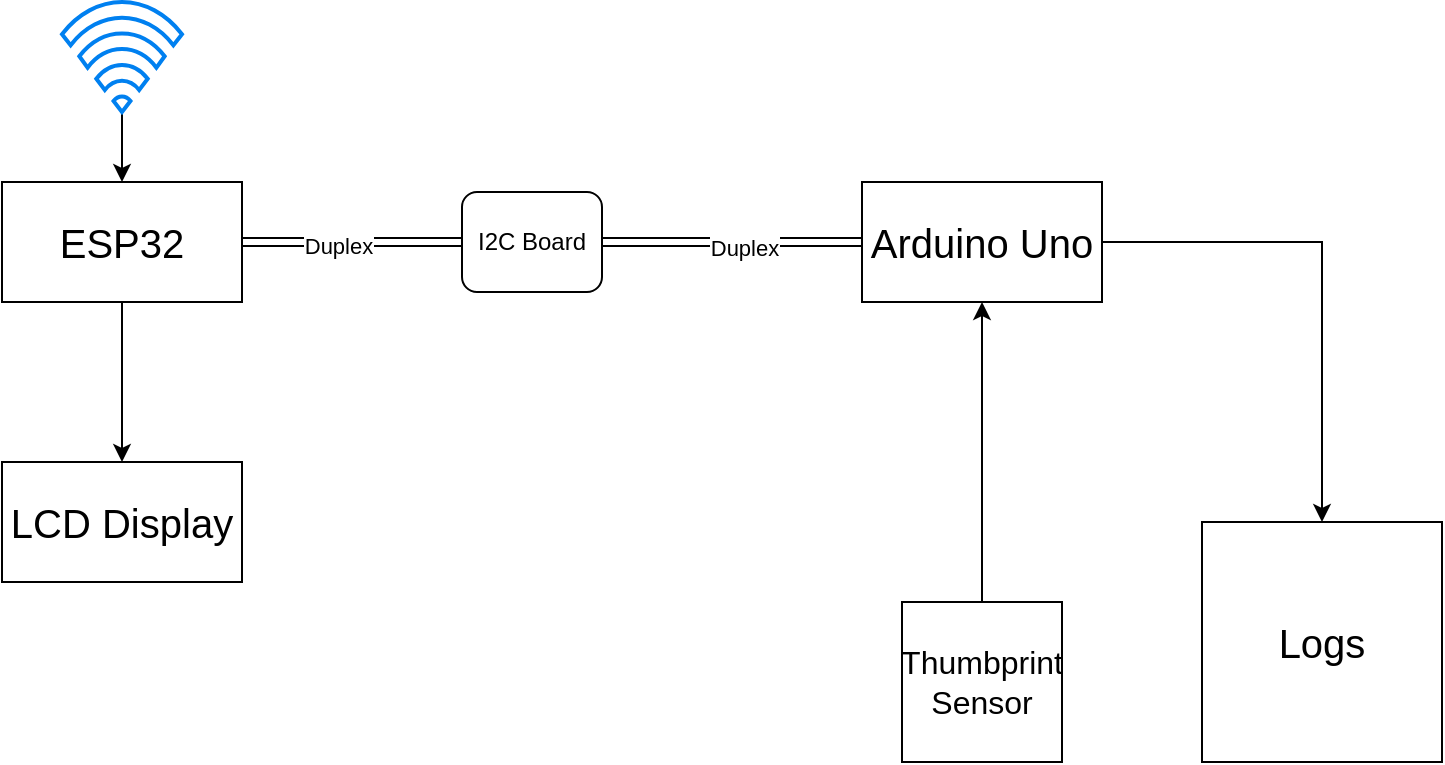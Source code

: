 <mxfile version="22.0.2" type="device">
  <diagram name="Page-1" id="OG3AB_cYNM9TVR3OHTjU">
    <mxGraphModel dx="1036" dy="702" grid="1" gridSize="10" guides="1" tooltips="1" connect="1" arrows="1" fold="1" page="1" pageScale="1" pageWidth="850" pageHeight="1100" math="0" shadow="0">
      <root>
        <mxCell id="0" />
        <mxCell id="1" parent="0" />
        <mxCell id="dhaCIdy_boi3vyWNEVU_-7" value="" style="edgeStyle=orthogonalEdgeStyle;rounded=0;orthogonalLoop=1;jettySize=auto;html=1;endArrow=none;endFill=0;shape=link;" edge="1" parent="1" source="dhaCIdy_boi3vyWNEVU_-1" target="dhaCIdy_boi3vyWNEVU_-2">
          <mxGeometry relative="1" as="geometry" />
        </mxCell>
        <mxCell id="dhaCIdy_boi3vyWNEVU_-17" value="Duplex" style="edgeLabel;html=1;align=center;verticalAlign=middle;resizable=0;points=[];" vertex="1" connectable="0" parent="dhaCIdy_boi3vyWNEVU_-7">
          <mxGeometry x="-0.127" y="-2" relative="1" as="geometry">
            <mxPoint as="offset" />
          </mxGeometry>
        </mxCell>
        <mxCell id="dhaCIdy_boi3vyWNEVU_-19" value="" style="edgeStyle=orthogonalEdgeStyle;rounded=0;orthogonalLoop=1;jettySize=auto;html=1;" edge="1" parent="1" source="dhaCIdy_boi3vyWNEVU_-1" target="dhaCIdy_boi3vyWNEVU_-18">
          <mxGeometry relative="1" as="geometry" />
        </mxCell>
        <mxCell id="dhaCIdy_boi3vyWNEVU_-1" value="ESP32" style="rounded=0;whiteSpace=wrap;html=1;fontSize=20;" vertex="1" parent="1">
          <mxGeometry x="80" y="140" width="120" height="60" as="geometry" />
        </mxCell>
        <mxCell id="dhaCIdy_boi3vyWNEVU_-8" style="edgeStyle=orthogonalEdgeStyle;rounded=0;orthogonalLoop=1;jettySize=auto;html=1;exitX=1;exitY=0.5;exitDx=0;exitDy=0;entryX=0;entryY=0.5;entryDx=0;entryDy=0;endArrow=none;endFill=0;shape=link;" edge="1" parent="1" source="dhaCIdy_boi3vyWNEVU_-2" target="dhaCIdy_boi3vyWNEVU_-3">
          <mxGeometry relative="1" as="geometry" />
        </mxCell>
        <mxCell id="dhaCIdy_boi3vyWNEVU_-16" value="Duplex" style="edgeLabel;html=1;align=center;verticalAlign=middle;resizable=0;points=[];" vertex="1" connectable="0" parent="dhaCIdy_boi3vyWNEVU_-8">
          <mxGeometry x="0.092" y="-3" relative="1" as="geometry">
            <mxPoint as="offset" />
          </mxGeometry>
        </mxCell>
        <mxCell id="dhaCIdy_boi3vyWNEVU_-2" value="I2C Board" style="rounded=1;whiteSpace=wrap;html=1;" vertex="1" parent="1">
          <mxGeometry x="310" y="145" width="70" height="50" as="geometry" />
        </mxCell>
        <mxCell id="dhaCIdy_boi3vyWNEVU_-15" value="" style="edgeStyle=orthogonalEdgeStyle;rounded=0;orthogonalLoop=1;jettySize=auto;html=1;" edge="1" parent="1" source="dhaCIdy_boi3vyWNEVU_-3" target="dhaCIdy_boi3vyWNEVU_-14">
          <mxGeometry relative="1" as="geometry" />
        </mxCell>
        <mxCell id="dhaCIdy_boi3vyWNEVU_-3" value="Arduino Uno" style="rounded=0;whiteSpace=wrap;html=1;fontSize=20;" vertex="1" parent="1">
          <mxGeometry x="510" y="140" width="120" height="60" as="geometry" />
        </mxCell>
        <mxCell id="dhaCIdy_boi3vyWNEVU_-13" value="" style="edgeStyle=orthogonalEdgeStyle;rounded=0;orthogonalLoop=1;jettySize=auto;html=1;" edge="1" parent="1" source="dhaCIdy_boi3vyWNEVU_-6" target="dhaCIdy_boi3vyWNEVU_-3">
          <mxGeometry relative="1" as="geometry" />
        </mxCell>
        <mxCell id="dhaCIdy_boi3vyWNEVU_-6" value="Thumbprint Sensor" style="rounded=0;whiteSpace=wrap;html=1;fontSize=16;" vertex="1" parent="1">
          <mxGeometry x="530" y="350" width="80" height="80" as="geometry" />
        </mxCell>
        <mxCell id="dhaCIdy_boi3vyWNEVU_-12" value="" style="edgeStyle=orthogonalEdgeStyle;rounded=0;orthogonalLoop=1;jettySize=auto;html=1;" edge="1" parent="1" source="dhaCIdy_boi3vyWNEVU_-11" target="dhaCIdy_boi3vyWNEVU_-1">
          <mxGeometry relative="1" as="geometry" />
        </mxCell>
        <mxCell id="dhaCIdy_boi3vyWNEVU_-11" value="" style="html=1;verticalLabelPosition=bottom;align=center;labelBackgroundColor=#ffffff;verticalAlign=top;strokeWidth=2;strokeColor=#0080F0;shadow=0;dashed=0;shape=mxgraph.ios7.icons.wifi;pointerEvents=1;fontSize=12;" vertex="1" parent="1">
          <mxGeometry x="110.0" y="50" width="60" height="55" as="geometry" />
        </mxCell>
        <mxCell id="dhaCIdy_boi3vyWNEVU_-14" value="&lt;font style=&quot;font-size: 20px;&quot;&gt;Logs&lt;/font&gt;" style="rounded=0;whiteSpace=wrap;html=1;" vertex="1" parent="1">
          <mxGeometry x="680" y="310" width="120" height="120" as="geometry" />
        </mxCell>
        <mxCell id="dhaCIdy_boi3vyWNEVU_-18" value="LCD Display" style="rounded=0;whiteSpace=wrap;html=1;fontSize=20;" vertex="1" parent="1">
          <mxGeometry x="80" y="280" width="120" height="60" as="geometry" />
        </mxCell>
      </root>
    </mxGraphModel>
  </diagram>
</mxfile>
